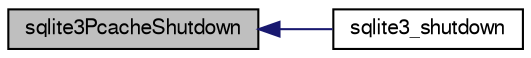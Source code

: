 digraph "sqlite3PcacheShutdown"
{
  edge [fontname="FreeSans",fontsize="10",labelfontname="FreeSans",labelfontsize="10"];
  node [fontname="FreeSans",fontsize="10",shape=record];
  rankdir="LR";
  Node659837 [label="sqlite3PcacheShutdown",height=0.2,width=0.4,color="black", fillcolor="grey75", style="filled", fontcolor="black"];
  Node659837 -> Node659838 [dir="back",color="midnightblue",fontsize="10",style="solid",fontname="FreeSans"];
  Node659838 [label="sqlite3_shutdown",height=0.2,width=0.4,color="black", fillcolor="white", style="filled",URL="$sqlite3_8h.html#aeaf9947fe863ba3d3aca061475e3af2e"];
}
